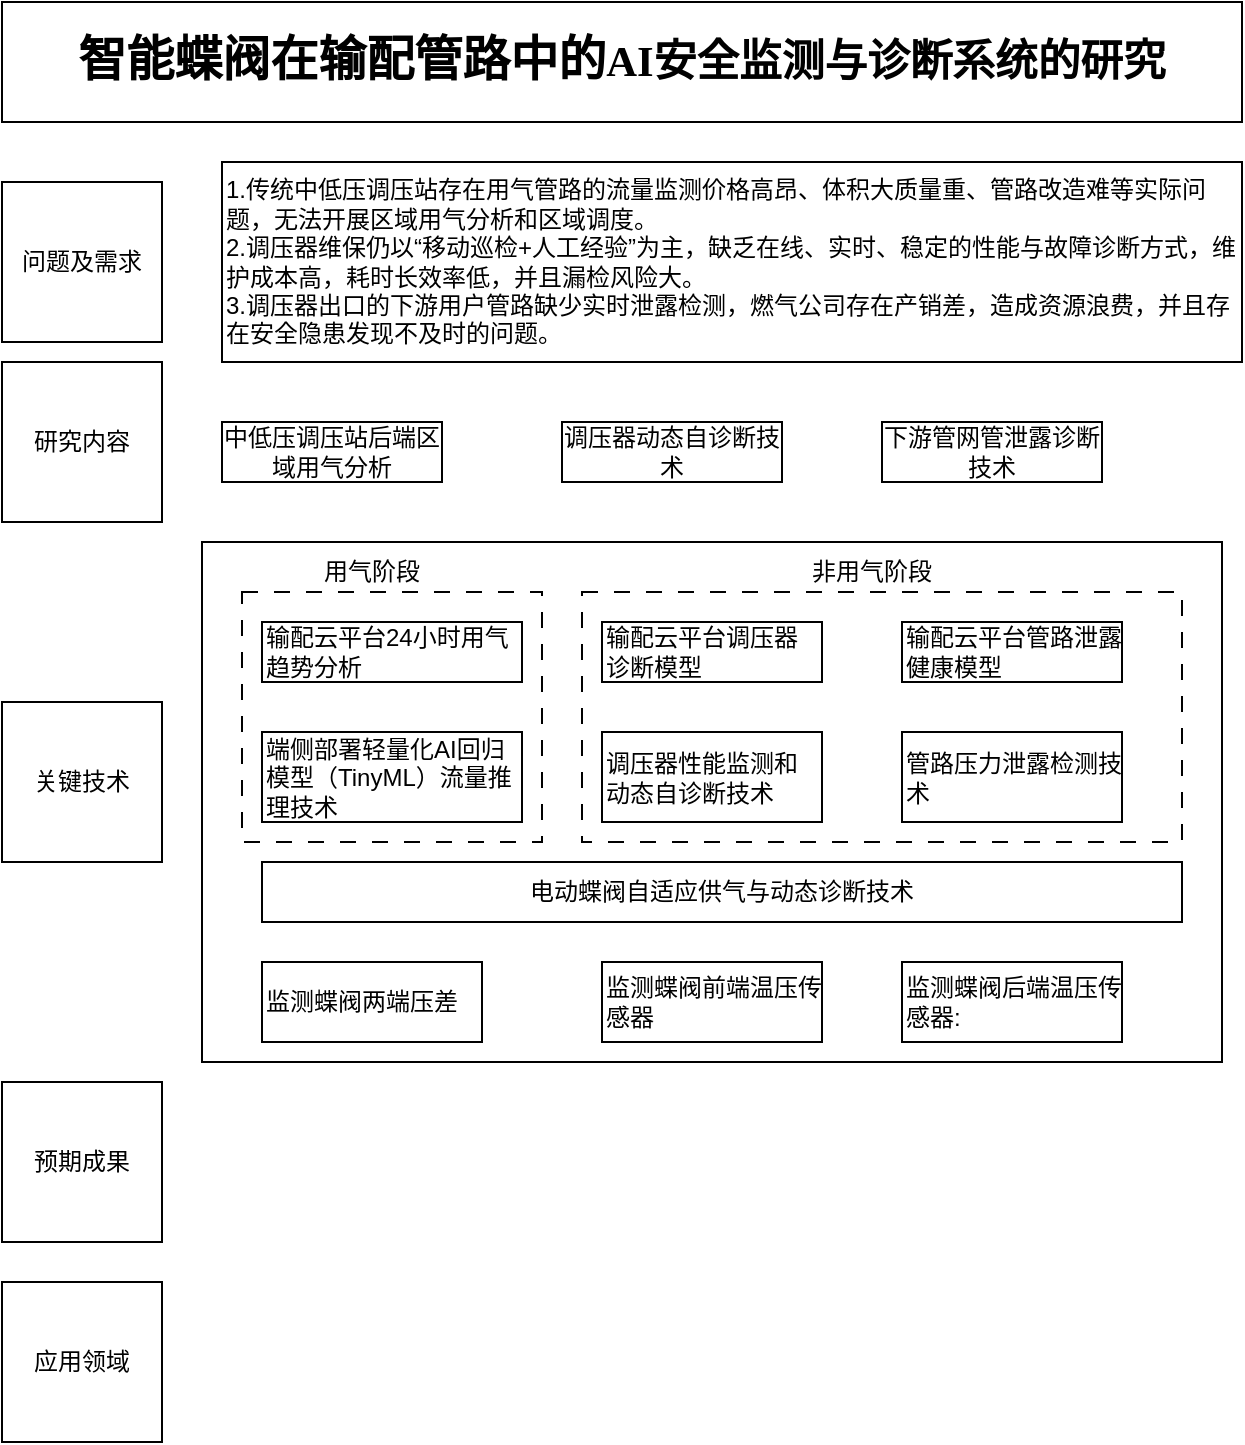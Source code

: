 <mxfile version="27.1.6">
  <diagram name="Page-1" id="QePSi0WvvwqOzXnJHrXC">
    <mxGraphModel dx="1678" dy="874" grid="1" gridSize="10" guides="1" tooltips="1" connect="1" arrows="1" fold="1" page="1" pageScale="1" pageWidth="827" pageHeight="1169" math="0" shadow="0">
      <root>
        <mxCell id="0" />
        <mxCell id="1" parent="0" />
        <mxCell id="ncNB8pNAF4bFNKYcvx3l-3" value="" style="rounded=0;whiteSpace=wrap;html=1;" vertex="1" parent="1">
          <mxGeometry x="220" y="350" width="510" height="260" as="geometry" />
        </mxCell>
        <mxCell id="ncNB8pNAF4bFNKYcvx3l-24" value="" style="rounded=0;whiteSpace=wrap;html=1;dashed=1;dashPattern=8 8;" vertex="1" parent="1">
          <mxGeometry x="410" y="375" width="300" height="125" as="geometry" />
        </mxCell>
        <mxCell id="ncNB8pNAF4bFNKYcvx3l-23" value="" style="rounded=0;whiteSpace=wrap;html=1;dashed=1;dashPattern=8 8;align=left;" vertex="1" parent="1">
          <mxGeometry x="240" y="375" width="150" height="125" as="geometry" />
        </mxCell>
        <mxCell id="MB8YyC2LHqcA_exUZN-U-1" value="&lt;p class=&quot;MsoNormal&quot; align=&quot;center&quot; style=&quot;line-height: 150%;&quot;&gt;&lt;span style=&quot;mso-spacerun:&#39;yes&#39;;font-family:仿宋_GB2312;line-height:150%;&amp;lt;br/&amp;gt;font-size:16.0pt;mso-font-kerning:1.0pt;&quot;&gt;&lt;font style=&quot;font-size: 24px;&quot;&gt;智能蝶阀在输配管路中的&lt;/font&gt;&lt;/span&gt;&lt;span style=&quot;background-color: transparent; color: light-dark(rgb(0, 0, 0), rgb(255, 255, 255)); font-family: 仿宋_GB2312; font-size: 16pt;&quot;&gt;AI&lt;/span&gt;&lt;span style=&quot;background-color: transparent; color: light-dark(rgb(0, 0, 0), rgb(255, 255, 255)); font-family: 仿宋_GB2312; font-size: 16pt;&quot;&gt;安全&lt;/span&gt;&lt;span style=&quot;background-color: transparent; color: light-dark(rgb(0, 0, 0), rgb(255, 255, 255)); font-family: 仿宋_GB2312; font-size: 16pt;&quot;&gt;监测与诊断系统的研究&lt;/span&gt;&lt;/p&gt;" style="rounded=0;whiteSpace=wrap;html=1;fontStyle=1" parent="1" vertex="1">
          <mxGeometry x="120" y="80" width="620" height="60" as="geometry" />
        </mxCell>
        <mxCell id="MB8YyC2LHqcA_exUZN-U-2" value="问题及需求" style="whiteSpace=wrap;html=1;aspect=fixed;" parent="1" vertex="1">
          <mxGeometry x="120" y="170" width="80" height="80" as="geometry" />
        </mxCell>
        <mxCell id="MB8YyC2LHqcA_exUZN-U-3" value="关键技术" style="whiteSpace=wrap;html=1;aspect=fixed;" parent="1" vertex="1">
          <mxGeometry x="120" y="430" width="80" height="80" as="geometry" />
        </mxCell>
        <mxCell id="MB8YyC2LHqcA_exUZN-U-5" value="预期成果" style="whiteSpace=wrap;html=1;aspect=fixed;" parent="1" vertex="1">
          <mxGeometry x="120" y="620" width="80" height="80" as="geometry" />
        </mxCell>
        <mxCell id="ncNB8pNAF4bFNKYcvx3l-2" value="1.传统中低压调压站存在用气管路的流量监测价格高昂、体积大质量重、管路改造难等实际问题&lt;span style=&quot;background-color: transparent; color: light-dark(rgb(0, 0, 0), rgb(255, 255, 255));&quot;&gt;，无法开展区域用气分析和区域调度。&lt;/span&gt;&lt;br&gt;&lt;div&gt;2.调压器维保仍以“移动巡检+人工经验”为主，缺乏在线、实时、稳定的性能与故障诊断方式，维护成本高，耗时长效率低，并且漏检风险大。&lt;/div&gt;&lt;div&gt;3.调压器出口的下游用户管路缺少实时泄露检测，燃气公司存在产销差，造成资源浪费，并且存在安全隐患发现不及时的问题。&lt;/div&gt;" style="rounded=0;whiteSpace=wrap;html=1;align=left;" vertex="1" parent="1">
          <mxGeometry x="230" y="160" width="510" height="100" as="geometry" />
        </mxCell>
        <mxCell id="ncNB8pNAF4bFNKYcvx3l-4" value="监测蝶阀两端压差" style="rounded=0;whiteSpace=wrap;html=1;align=left;" vertex="1" parent="1">
          <mxGeometry x="250" y="560" width="110" height="40" as="geometry" />
        </mxCell>
        <mxCell id="ncNB8pNAF4bFNKYcvx3l-5" value="端侧部署轻量化AI回归模型（TinyML）流量推理技术" style="rounded=0;whiteSpace=wrap;html=1;align=left;" vertex="1" parent="1">
          <mxGeometry x="250" y="445" width="130" height="45" as="geometry" />
        </mxCell>
        <mxCell id="ncNB8pNAF4bFNKYcvx3l-7" value="输配云平台24小时用气趋势分析" style="rounded=0;whiteSpace=wrap;html=1;align=left;" vertex="1" parent="1">
          <mxGeometry x="250" y="390" width="130" height="30" as="geometry" />
        </mxCell>
        <mxCell id="ncNB8pNAF4bFNKYcvx3l-8" value="输配云平台调压器&lt;div&gt;诊断模型&lt;/div&gt;" style="rounded=0;whiteSpace=wrap;html=1;align=left;" vertex="1" parent="1">
          <mxGeometry x="420" y="390" width="110" height="30" as="geometry" />
        </mxCell>
        <mxCell id="ncNB8pNAF4bFNKYcvx3l-9" value="调压器性能监测和&lt;div&gt;动态自诊断技术&lt;/div&gt;" style="rounded=0;whiteSpace=wrap;html=1;align=left;" vertex="1" parent="1">
          <mxGeometry x="420" y="445" width="110" height="45" as="geometry" />
        </mxCell>
        <mxCell id="ncNB8pNAF4bFNKYcvx3l-10" value="监测蝶阀前端温压传感器" style="rounded=0;whiteSpace=wrap;html=1;align=left;" vertex="1" parent="1">
          <mxGeometry x="420" y="560" width="110" height="40" as="geometry" />
        </mxCell>
        <mxCell id="ncNB8pNAF4bFNKYcvx3l-11" value="输配云平台管路泄露健康模型" style="rounded=0;whiteSpace=wrap;html=1;align=left;" vertex="1" parent="1">
          <mxGeometry x="570" y="390" width="110" height="30" as="geometry" />
        </mxCell>
        <mxCell id="ncNB8pNAF4bFNKYcvx3l-16" value="管路压力泄露检测技术" style="rounded=0;whiteSpace=wrap;html=1;align=left;" vertex="1" parent="1">
          <mxGeometry x="570" y="445" width="110" height="45" as="geometry" />
        </mxCell>
        <mxCell id="ncNB8pNAF4bFNKYcvx3l-17" value="监测蝶阀后端温压传感器:" style="rounded=0;whiteSpace=wrap;html=1;align=left;" vertex="1" parent="1">
          <mxGeometry x="570" y="560" width="110" height="40" as="geometry" />
        </mxCell>
        <mxCell id="ncNB8pNAF4bFNKYcvx3l-18" value="研究内容" style="whiteSpace=wrap;html=1;aspect=fixed;" vertex="1" parent="1">
          <mxGeometry x="120" y="260" width="80" height="80" as="geometry" />
        </mxCell>
        <mxCell id="ncNB8pNAF4bFNKYcvx3l-19" value="中低压调压站后端区域用气分析" style="rounded=0;whiteSpace=wrap;html=1;" vertex="1" parent="1">
          <mxGeometry x="230" y="290" width="110" height="30" as="geometry" />
        </mxCell>
        <mxCell id="ncNB8pNAF4bFNKYcvx3l-20" value="调压器动态自诊断技术" style="rounded=0;whiteSpace=wrap;html=1;" vertex="1" parent="1">
          <mxGeometry x="400" y="290" width="110" height="30" as="geometry" />
        </mxCell>
        <mxCell id="ncNB8pNAF4bFNKYcvx3l-21" value="下游管网管泄露诊断技术" style="rounded=0;whiteSpace=wrap;html=1;" vertex="1" parent="1">
          <mxGeometry x="560" y="290" width="110" height="30" as="geometry" />
        </mxCell>
        <mxCell id="ncNB8pNAF4bFNKYcvx3l-22" value="电动蝶阀自适应供气与动态诊断技术" style="rounded=0;whiteSpace=wrap;html=1;align=center;" vertex="1" parent="1">
          <mxGeometry x="250" y="510" width="460" height="30" as="geometry" />
        </mxCell>
        <mxCell id="ncNB8pNAF4bFNKYcvx3l-25" value="用气阶段" style="text;strokeColor=none;align=center;fillColor=none;html=1;verticalAlign=middle;whiteSpace=wrap;rounded=0;" vertex="1" parent="1">
          <mxGeometry x="275" y="350" width="60" height="30" as="geometry" />
        </mxCell>
        <mxCell id="ncNB8pNAF4bFNKYcvx3l-26" value="非用气阶段" style="text;strokeColor=none;align=center;fillColor=none;html=1;verticalAlign=middle;whiteSpace=wrap;rounded=0;" vertex="1" parent="1">
          <mxGeometry x="520" y="350" width="70" height="30" as="geometry" />
        </mxCell>
        <mxCell id="ncNB8pNAF4bFNKYcvx3l-27" value="应用领域" style="whiteSpace=wrap;html=1;aspect=fixed;" vertex="1" parent="1">
          <mxGeometry x="120" y="720" width="80" height="80" as="geometry" />
        </mxCell>
      </root>
    </mxGraphModel>
  </diagram>
</mxfile>
